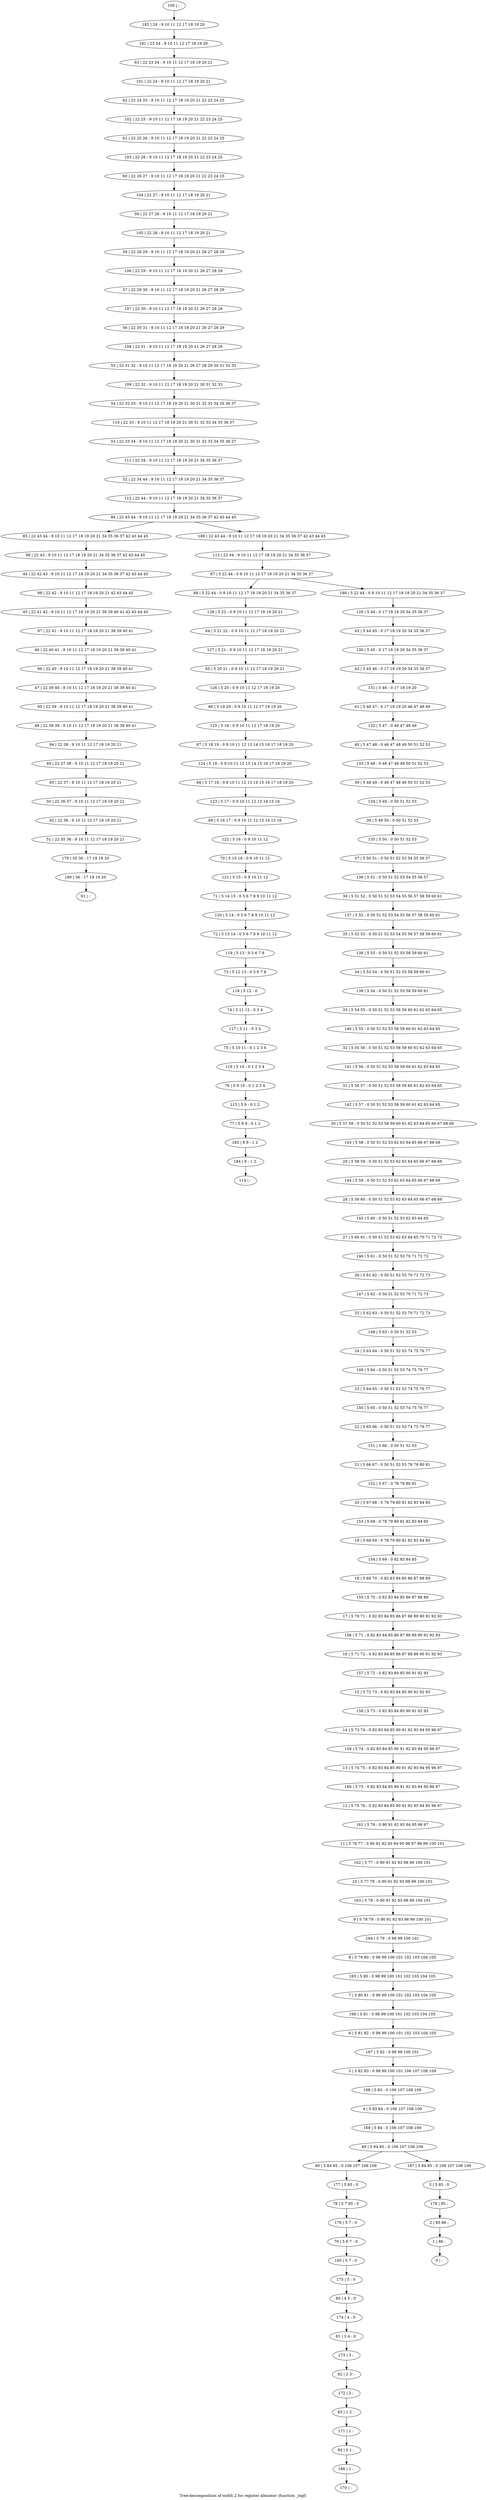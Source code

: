 digraph G {
graph [label="Tree-decomposition of width 2 for register allocator (function _logf)"]
0[label="0 | : "];
1[label="1 | 86 : "];
2[label="2 | 85 86 : "];
3[label="3 | 5 85 : 0 "];
4[label="4 | 5 83 84 : 0 106 107 108 109 "];
5[label="5 | 5 82 83 : 0 98 99 100 101 106 107 108 109 "];
6[label="6 | 5 81 82 : 0 98 99 100 101 102 103 104 105 "];
7[label="7 | 5 80 81 : 0 98 99 100 101 102 103 104 105 "];
8[label="8 | 5 79 80 : 0 98 99 100 101 102 103 104 105 "];
9[label="9 | 5 78 79 : 0 90 91 92 93 98 99 100 101 "];
10[label="10 | 5 77 78 : 0 90 91 92 93 98 99 100 101 "];
11[label="11 | 5 76 77 : 0 90 91 92 93 94 95 96 97 98 99 100 101 "];
12[label="12 | 5 75 76 : 0 82 83 84 85 90 91 92 93 94 95 96 97 "];
13[label="13 | 5 74 75 : 0 82 83 84 85 90 91 92 93 94 95 96 97 "];
14[label="14 | 5 73 74 : 0 82 83 84 85 90 91 92 93 94 95 96 97 "];
15[label="15 | 5 72 73 : 0 82 83 84 85 90 91 92 93 "];
16[label="16 | 5 71 72 : 0 82 83 84 85 86 87 88 89 90 91 92 93 "];
17[label="17 | 5 70 71 : 0 82 83 84 85 86 87 88 89 90 91 92 93 "];
18[label="18 | 5 69 70 : 0 82 83 84 85 86 87 88 89 "];
19[label="19 | 5 68 69 : 0 78 79 80 81 82 83 84 85 "];
20[label="20 | 5 67 68 : 0 78 79 80 81 82 83 84 85 "];
21[label="21 | 5 66 67 : 0 50 51 52 53 78 79 80 81 "];
22[label="22 | 5 65 66 : 0 50 51 52 53 74 75 76 77 "];
23[label="23 | 5 64 65 : 0 50 51 52 53 74 75 76 77 "];
24[label="24 | 5 63 64 : 0 50 51 52 53 74 75 76 77 "];
25[label="25 | 5 62 63 : 0 50 51 52 53 70 71 72 73 "];
26[label="26 | 5 61 62 : 0 50 51 52 53 70 71 72 73 "];
27[label="27 | 5 60 61 : 0 50 51 52 53 62 63 64 65 70 71 72 73 "];
28[label="28 | 5 59 60 : 0 50 51 52 53 62 63 64 65 66 67 68 69 "];
29[label="29 | 5 58 59 : 0 50 51 52 53 62 63 64 65 66 67 68 69 "];
30[label="30 | 5 57 58 : 0 50 51 52 53 58 59 60 61 62 63 64 65 66 67 68 69 "];
31[label="31 | 5 56 57 : 0 50 51 52 53 58 59 60 61 62 63 64 65 "];
32[label="32 | 5 55 56 : 0 50 51 52 53 58 59 60 61 62 63 64 65 "];
33[label="33 | 5 54 55 : 0 50 51 52 53 58 59 60 61 62 63 64 65 "];
34[label="34 | 5 53 54 : 0 50 51 52 53 58 59 60 61 "];
35[label="35 | 5 52 53 : 0 50 51 52 53 54 55 56 57 58 59 60 61 "];
36[label="36 | 5 51 52 : 0 50 51 52 53 54 55 56 57 58 59 60 61 "];
37[label="37 | 5 50 51 : 0 50 51 52 53 54 55 56 57 "];
38[label="38 | 5 49 50 : 0 50 51 52 53 "];
39[label="39 | 5 48 49 : 0 46 47 48 49 50 51 52 53 "];
40[label="40 | 5 47 48 : 0 46 47 48 49 50 51 52 53 "];
41[label="41 | 5 46 47 : 0 17 18 19 20 46 47 48 49 "];
42[label="42 | 5 45 46 : 0 17 18 19 20 34 35 36 37 "];
43[label="43 | 5 44 45 : 0 17 18 19 20 34 35 36 37 "];
44[label="44 | 22 42 43 : 9 10 11 12 17 18 19 20 21 34 35 36 37 42 43 44 45 "];
45[label="45 | 22 41 42 : 9 10 11 12 17 18 19 20 21 38 39 40 41 42 43 44 45 "];
46[label="46 | 22 40 41 : 9 10 11 12 17 18 19 20 21 38 39 40 41 "];
47[label="47 | 22 39 40 : 9 10 11 12 17 18 19 20 21 38 39 40 41 "];
48[label="48 | 22 38 39 : 9 10 11 12 17 18 19 20 21 38 39 40 41 "];
49[label="49 | 22 37 38 : 9 10 11 12 17 18 19 20 21 "];
50[label="50 | 22 36 37 : 9 10 11 12 17 18 19 20 21 "];
51[label="51 | 22 35 36 : 9 10 11 12 17 18 19 20 21 "];
52[label="52 | 22 34 44 : 9 10 11 12 17 18 19 20 21 34 35 36 37 "];
53[label="53 | 22 33 34 : 9 10 11 12 17 18 19 20 21 30 31 32 33 34 35 36 37 "];
54[label="54 | 22 32 33 : 9 10 11 12 17 18 19 20 21 30 31 32 33 34 35 36 37 "];
55[label="55 | 22 31 32 : 9 10 11 12 17 18 19 20 21 26 27 28 29 30 31 32 33 "];
56[label="56 | 22 30 31 : 9 10 11 12 17 18 19 20 21 26 27 28 29 "];
57[label="57 | 22 29 30 : 9 10 11 12 17 18 19 20 21 26 27 28 29 "];
58[label="58 | 22 28 29 : 9 10 11 12 17 18 19 20 21 26 27 28 29 "];
59[label="59 | 22 27 28 : 9 10 11 12 17 18 19 20 21 "];
60[label="60 | 22 26 27 : 9 10 11 12 17 18 19 20 21 22 23 24 25 "];
61[label="61 | 22 25 26 : 9 10 11 12 17 18 19 20 21 22 23 24 25 "];
62[label="62 | 22 24 25 : 9 10 11 12 17 18 19 20 21 22 23 24 25 "];
63[label="63 | 22 23 24 : 9 10 11 12 17 18 19 20 21 "];
64[label="64 | 5 21 22 : 0 9 10 11 12 17 18 19 20 21 "];
65[label="65 | 5 20 21 : 0 9 10 11 12 17 18 19 20 21 "];
66[label="66 | 5 19 20 : 0 9 10 11 12 17 18 19 20 "];
67[label="67 | 5 18 19 : 0 9 10 11 12 13 14 15 16 17 18 19 20 "];
68[label="68 | 5 17 18 : 0 9 10 11 12 13 14 15 16 17 18 19 20 "];
69[label="69 | 5 16 17 : 0 9 10 11 12 13 14 15 16 "];
70[label="70 | 5 15 16 : 0 9 10 11 12 "];
71[label="71 | 5 14 15 : 0 5 6 7 8 9 10 11 12 "];
72[label="72 | 5 13 14 : 0 5 6 7 8 9 10 11 12 "];
73[label="73 | 5 12 13 : 0 5 6 7 8 "];
74[label="74 | 5 11 12 : 0 3 4 "];
75[label="75 | 5 10 11 : 0 1 2 3 4 "];
76[label="76 | 5 9 10 : 0 1 2 3 4 "];
77[label="77 | 5 8 9 : 0 1 2 "];
78[label="78 | 5 7 85 : 0 "];
79[label="79 | 5 6 7 : 0 "];
80[label="80 | 4 5 : 0 "];
81[label="81 | 3 4 : 0 "];
82[label="82 | 2 3 : "];
83[label="83 | 1 2 : "];
84[label="84 | 0 1 : "];
85[label="85 | 22 43 44 : 9 10 11 12 17 18 19 20 21 34 35 36 37 42 43 44 45 "];
86[label="86 | 22 43 44 : 9 10 11 12 17 18 19 20 21 34 35 36 37 42 43 44 45 "];
87[label="87 | 5 22 44 : 0 9 10 11 12 17 18 19 20 21 34 35 36 37 "];
88[label="88 | 5 22 44 : 0 9 10 11 12 17 18 19 20 21 34 35 36 37 "];
89[label="89 | 5 84 85 : 0 106 107 108 109 "];
90[label="90 | 5 84 85 : 0 106 107 108 109 "];
91[label="91 | : "];
92[label="92 | 22 36 : 9 10 11 12 17 18 19 20 21 "];
93[label="93 | 22 37 : 9 10 11 12 17 18 19 20 21 "];
94[label="94 | 22 38 : 9 10 11 12 17 18 19 20 21 "];
95[label="95 | 22 39 : 9 10 11 12 17 18 19 20 21 38 39 40 41 "];
96[label="96 | 22 40 : 9 10 11 12 17 18 19 20 21 38 39 40 41 "];
97[label="97 | 22 41 : 9 10 11 12 17 18 19 20 21 38 39 40 41 "];
98[label="98 | 22 42 : 9 10 11 12 17 18 19 20 21 42 43 44 45 "];
99[label="99 | 22 43 : 9 10 11 12 17 18 19 20 21 34 35 36 37 42 43 44 45 "];
100[label="100 | : "];
101[label="101 | 22 24 : 9 10 11 12 17 18 19 20 21 "];
102[label="102 | 22 25 : 9 10 11 12 17 18 19 20 21 22 23 24 25 "];
103[label="103 | 22 26 : 9 10 11 12 17 18 19 20 21 22 23 24 25 "];
104[label="104 | 22 27 : 9 10 11 12 17 18 19 20 21 "];
105[label="105 | 22 28 : 9 10 11 12 17 18 19 20 21 "];
106[label="106 | 22 29 : 9 10 11 12 17 18 19 20 21 26 27 28 29 "];
107[label="107 | 22 30 : 9 10 11 12 17 18 19 20 21 26 27 28 29 "];
108[label="108 | 22 31 : 9 10 11 12 17 18 19 20 21 26 27 28 29 "];
109[label="109 | 22 32 : 9 10 11 12 17 18 19 20 21 30 31 32 33 "];
110[label="110 | 22 33 : 9 10 11 12 17 18 19 20 21 30 31 32 33 34 35 36 37 "];
111[label="111 | 22 34 : 9 10 11 12 17 18 19 20 21 34 35 36 37 "];
112[label="112 | 22 44 : 9 10 11 12 17 18 19 20 21 34 35 36 37 "];
113[label="113 | 22 44 : 9 10 11 12 17 18 19 20 21 34 35 36 37 "];
114[label="114 | : "];
115[label="115 | 5 9 : 0 1 2 "];
116[label="116 | 5 10 : 0 1 2 3 4 "];
117[label="117 | 5 11 : 0 3 4 "];
118[label="118 | 5 12 : 0 "];
119[label="119 | 5 13 : 0 5 6 7 8 "];
120[label="120 | 5 14 : 0 5 6 7 8 9 10 11 12 "];
121[label="121 | 5 15 : 0 9 10 11 12 "];
122[label="122 | 5 16 : 0 9 10 11 12 "];
123[label="123 | 5 17 : 0 9 10 11 12 13 14 15 16 "];
124[label="124 | 5 18 : 0 9 10 11 12 13 14 15 16 17 18 19 20 "];
125[label="125 | 5 19 : 0 9 10 11 12 17 18 19 20 "];
126[label="126 | 5 20 : 0 9 10 11 12 17 18 19 20 "];
127[label="127 | 5 21 : 0 9 10 11 12 17 18 19 20 21 "];
128[label="128 | 5 22 : 0 9 10 11 12 17 18 19 20 21 "];
129[label="129 | 5 44 : 0 17 18 19 20 34 35 36 37 "];
130[label="130 | 5 45 : 0 17 18 19 20 34 35 36 37 "];
131[label="131 | 5 46 : 0 17 18 19 20 "];
132[label="132 | 5 47 : 0 46 47 48 49 "];
133[label="133 | 5 48 : 0 46 47 48 49 50 51 52 53 "];
134[label="134 | 5 49 : 0 50 51 52 53 "];
135[label="135 | 5 50 : 0 50 51 52 53 "];
136[label="136 | 5 51 : 0 50 51 52 53 54 55 56 57 "];
137[label="137 | 5 52 : 0 50 51 52 53 54 55 56 57 58 59 60 61 "];
138[label="138 | 5 53 : 0 50 51 52 53 58 59 60 61 "];
139[label="139 | 5 54 : 0 50 51 52 53 58 59 60 61 "];
140[label="140 | 5 55 : 0 50 51 52 53 58 59 60 61 62 63 64 65 "];
141[label="141 | 5 56 : 0 50 51 52 53 58 59 60 61 62 63 64 65 "];
142[label="142 | 5 57 : 0 50 51 52 53 58 59 60 61 62 63 64 65 "];
143[label="143 | 5 58 : 0 50 51 52 53 62 63 64 65 66 67 68 69 "];
144[label="144 | 5 59 : 0 50 51 52 53 62 63 64 65 66 67 68 69 "];
145[label="145 | 5 60 : 0 50 51 52 53 62 63 64 65 "];
146[label="146 | 5 61 : 0 50 51 52 53 70 71 72 73 "];
147[label="147 | 5 62 : 0 50 51 52 53 70 71 72 73 "];
148[label="148 | 5 63 : 0 50 51 52 53 "];
149[label="149 | 5 64 : 0 50 51 52 53 74 75 76 77 "];
150[label="150 | 5 65 : 0 50 51 52 53 74 75 76 77 "];
151[label="151 | 5 66 : 0 50 51 52 53 "];
152[label="152 | 5 67 : 0 78 79 80 81 "];
153[label="153 | 5 68 : 0 78 79 80 81 82 83 84 85 "];
154[label="154 | 5 69 : 0 82 83 84 85 "];
155[label="155 | 5 70 : 0 82 83 84 85 86 87 88 89 "];
156[label="156 | 5 71 : 0 82 83 84 85 86 87 88 89 90 91 92 93 "];
157[label="157 | 5 72 : 0 82 83 84 85 90 91 92 93 "];
158[label="158 | 5 73 : 0 82 83 84 85 90 91 92 93 "];
159[label="159 | 5 74 : 0 82 83 84 85 90 91 92 93 94 95 96 97 "];
160[label="160 | 5 75 : 0 82 83 84 85 90 91 92 93 94 95 96 97 "];
161[label="161 | 5 76 : 0 90 91 92 93 94 95 96 97 "];
162[label="162 | 5 77 : 0 90 91 92 93 98 99 100 101 "];
163[label="163 | 5 78 : 0 90 91 92 93 98 99 100 101 "];
164[label="164 | 5 79 : 0 98 99 100 101 "];
165[label="165 | 5 80 : 0 98 99 100 101 102 103 104 105 "];
166[label="166 | 5 81 : 0 98 99 100 101 102 103 104 105 "];
167[label="167 | 5 82 : 0 98 99 100 101 "];
168[label="168 | 5 83 : 0 106 107 108 109 "];
169[label="169 | 5 84 : 0 106 107 108 109 "];
170[label="170 | : "];
171[label="171 | 1 : "];
172[label="172 | 2 : "];
173[label="173 | 3 : "];
174[label="174 | 4 : 0 "];
175[label="175 | 5 : 0 "];
176[label="176 | 5 7 : 0 "];
177[label="177 | 5 85 : 0 "];
178[label="178 | 85 : "];
179[label="179 | 35 36 : 17 18 19 20 "];
180[label="180 | 36 : 17 18 19 20 "];
181[label="181 | 23 24 : 9 10 11 12 17 18 19 20 "];
182[label="182 | 24 : 9 10 11 12 17 18 19 20 "];
183[label="183 | 8 9 : 1 2 "];
184[label="184 | 9 : 1 2 "];
185[label="185 | 5 7 : 0 "];
186[label="186 | 1 : "];
187[label="187 | 5 84 85 : 0 106 107 108 109 "];
188[label="188 | 5 22 44 : 0 9 10 11 12 17 18 19 20 21 34 35 36 37 "];
189[label="189 | 22 43 44 : 9 10 11 12 17 18 19 20 21 34 35 36 37 42 43 44 45 "];
92->51 ;
50->92 ;
93->50 ;
49->93 ;
94->49 ;
48->94 ;
95->48 ;
47->95 ;
96->47 ;
46->96 ;
97->46 ;
45->97 ;
98->45 ;
44->98 ;
99->44 ;
85->99 ;
115->77 ;
76->115 ;
116->76 ;
75->116 ;
117->75 ;
74->117 ;
118->74 ;
73->118 ;
119->73 ;
72->119 ;
120->72 ;
71->120 ;
121->71 ;
70->121 ;
122->70 ;
69->122 ;
123->69 ;
68->123 ;
124->68 ;
67->124 ;
125->67 ;
66->125 ;
126->66 ;
65->126 ;
127->65 ;
64->127 ;
128->64 ;
88->128 ;
171->84 ;
83->171 ;
172->83 ;
82->172 ;
173->82 ;
81->173 ;
174->81 ;
80->174 ;
175->80 ;
176->79 ;
78->176 ;
177->78 ;
90->177 ;
51->179 ;
180->91 ;
179->180 ;
77->183 ;
184->114 ;
183->184 ;
185->175 ;
79->185 ;
186->170 ;
84->186 ;
100->182 ;
182->181 ;
181->63 ;
63->101 ;
101->62 ;
62->102 ;
102->61 ;
61->103 ;
103->60 ;
60->104 ;
104->59 ;
59->105 ;
105->58 ;
58->106 ;
106->57 ;
57->107 ;
107->56 ;
56->108 ;
108->55 ;
55->109 ;
109->54 ;
54->110 ;
110->53 ;
53->111 ;
111->52 ;
52->112 ;
112->86 ;
113->87 ;
129->43 ;
43->130 ;
130->42 ;
42->131 ;
131->41 ;
41->132 ;
132->40 ;
40->133 ;
133->39 ;
39->134 ;
134->38 ;
38->135 ;
135->37 ;
37->136 ;
136->36 ;
36->137 ;
137->35 ;
35->138 ;
138->34 ;
34->139 ;
139->33 ;
33->140 ;
140->32 ;
32->141 ;
141->31 ;
31->142 ;
142->30 ;
30->143 ;
143->29 ;
29->144 ;
144->28 ;
28->145 ;
145->27 ;
27->146 ;
146->26 ;
26->147 ;
147->25 ;
25->148 ;
148->24 ;
24->149 ;
149->23 ;
23->150 ;
150->22 ;
22->151 ;
151->21 ;
21->152 ;
152->20 ;
20->153 ;
153->19 ;
19->154 ;
154->18 ;
18->155 ;
155->17 ;
17->156 ;
156->16 ;
16->157 ;
157->15 ;
15->158 ;
158->14 ;
14->159 ;
159->13 ;
13->160 ;
160->12 ;
12->161 ;
161->11 ;
11->162 ;
162->10 ;
10->163 ;
163->9 ;
9->164 ;
164->8 ;
8->165 ;
165->7 ;
7->166 ;
166->6 ;
6->167 ;
167->5 ;
5->168 ;
168->4 ;
4->169 ;
169->89 ;
3->178 ;
178->2 ;
2->1 ;
1->0 ;
187->3 ;
188->129 ;
189->113 ;
89->90 ;
89->187 ;
87->88 ;
87->188 ;
86->85 ;
86->189 ;
}
